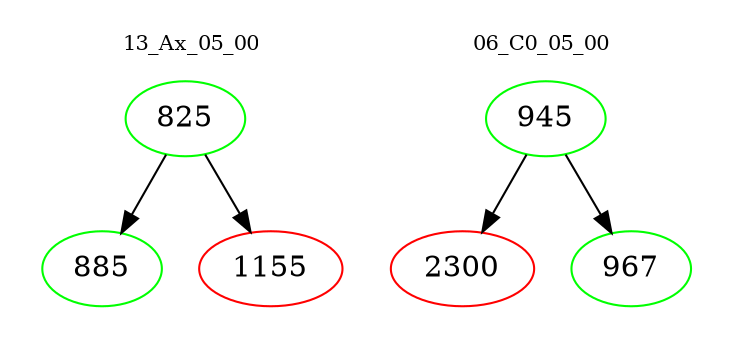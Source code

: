 digraph{
subgraph cluster_0 {
color = white
label = "13_Ax_05_00";
fontsize=10;
T0_825 [label="825", color="green"]
T0_825 -> T0_885 [color="black"]
T0_885 [label="885", color="green"]
T0_825 -> T0_1155 [color="black"]
T0_1155 [label="1155", color="red"]
}
subgraph cluster_1 {
color = white
label = "06_C0_05_00";
fontsize=10;
T1_945 [label="945", color="green"]
T1_945 -> T1_2300 [color="black"]
T1_2300 [label="2300", color="red"]
T1_945 -> T1_967 [color="black"]
T1_967 [label="967", color="green"]
}
}
